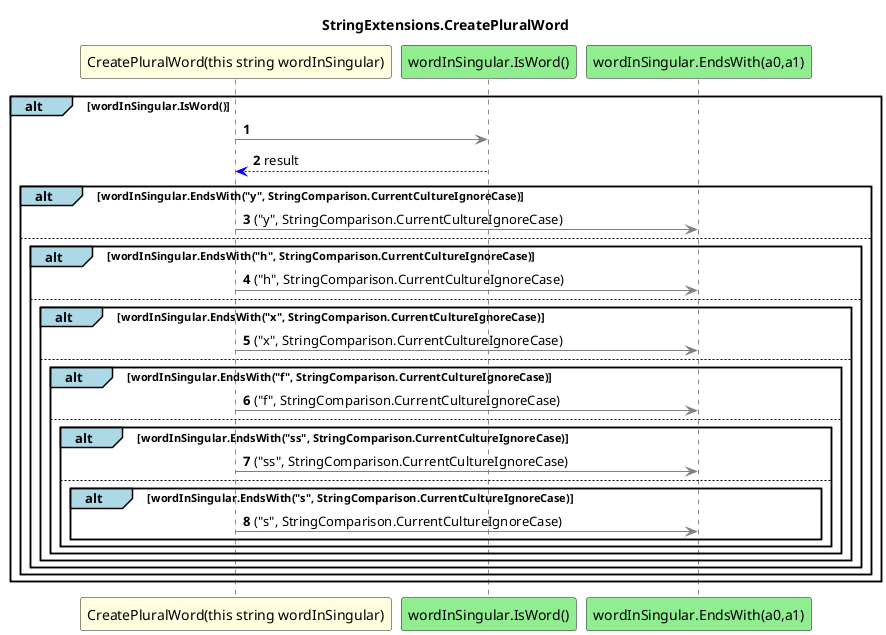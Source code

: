 @startuml StringExtensions.CreatePluralWord
title StringExtensions.CreatePluralWord
participant "CreatePluralWord(this string wordInSingular)" as CreatePluralWord_p0 #LightYellow
participant "wordInSingular.IsWord()" as wordInSingular_IsWord #LightGreen
participant "wordInSingular.EndsWith(a0,a1)" as wordInSingular_EndsWith_a0_a1 #LightGreen
autonumber
alt#LightBlue wordInSingular.IsWord()
    CreatePluralWord_p0 -[#grey]> wordInSingular_IsWord
    wordInSingular_IsWord -[#blue]-> CreatePluralWord_p0 : result
    alt#LightBlue wordInSingular.EndsWith("y", StringComparison.CurrentCultureIgnoreCase)
        CreatePluralWord_p0 -[#grey]> wordInSingular_EndsWith_a0_a1 : ("y", StringComparison.CurrentCultureIgnoreCase)
        else
            alt#LightBlue wordInSingular.EndsWith("h", StringComparison.CurrentCultureIgnoreCase)
                CreatePluralWord_p0 -[#grey]> wordInSingular_EndsWith_a0_a1 : ("h", StringComparison.CurrentCultureIgnoreCase)
                else
                    alt#LightBlue wordInSingular.EndsWith("x", StringComparison.CurrentCultureIgnoreCase)
                        CreatePluralWord_p0 -[#grey]> wordInSingular_EndsWith_a0_a1 : ("x", StringComparison.CurrentCultureIgnoreCase)
                        else
                            alt#LightBlue wordInSingular.EndsWith("f", StringComparison.CurrentCultureIgnoreCase)
                                CreatePluralWord_p0 -[#grey]> wordInSingular_EndsWith_a0_a1 : ("f", StringComparison.CurrentCultureIgnoreCase)
                                else
                                    alt#LightBlue wordInSingular.EndsWith("ss", StringComparison.CurrentCultureIgnoreCase)
                                        CreatePluralWord_p0 -[#grey]> wordInSingular_EndsWith_a0_a1 : ("ss", StringComparison.CurrentCultureIgnoreCase)
                                        else
                                            alt#LightBlue wordInSingular.EndsWith("s", StringComparison.CurrentCultureIgnoreCase)
                                                CreatePluralWord_p0 -[#grey]> wordInSingular_EndsWith_a0_a1 : ("s", StringComparison.CurrentCultureIgnoreCase)
                                            end
                                    end
                            end
                    end
            end
    end
end
@enduml
